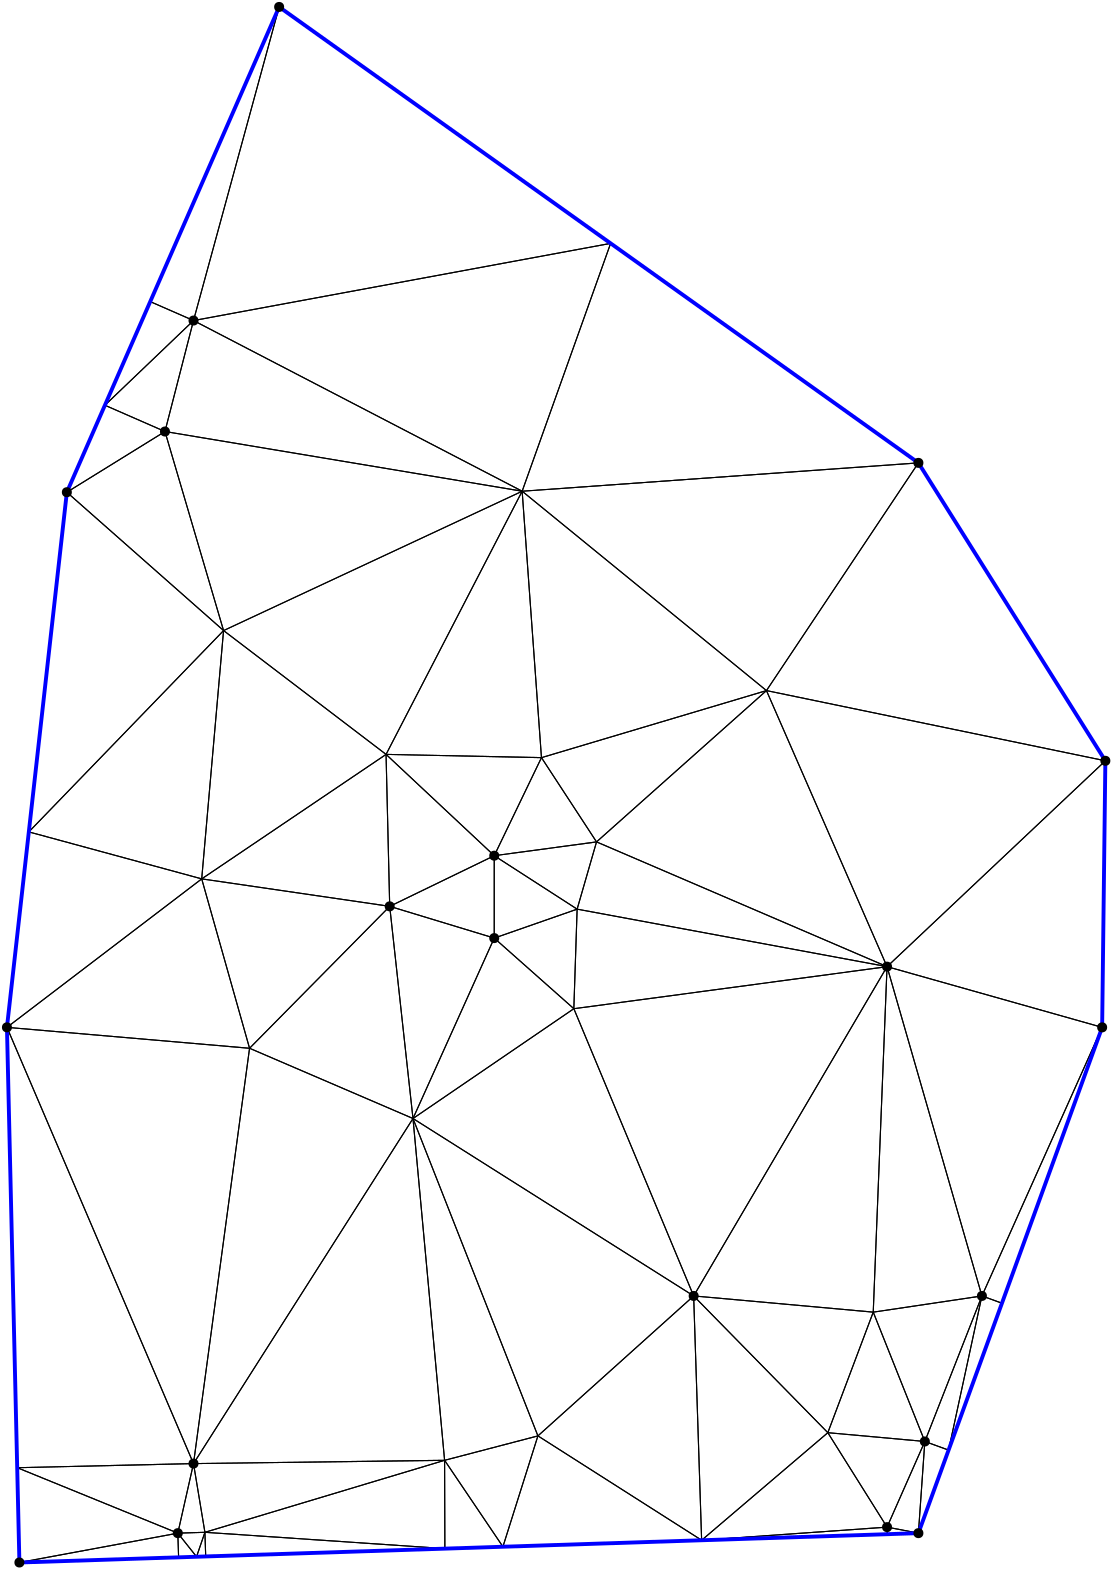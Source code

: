 <?xml version="1.0"?>
<!DOCTYPE ipe SYSTEM "ipe.dtd">
<ipe version="70218" creator="Ipe 7.2.24">
<info created="D:20221020151441" modified="D:20221020151441"/>
<ipestyle name="basic">
<symbol name="mark/disk(sx)" transformations="translations">
<path fill="sym-stroke">
0.6 0 0 0.6 0 0 e
</path>
</symbol>
<anglesize name="22.5 deg" value="22.5"/>
<anglesize name="30 deg" value="30"/>
<anglesize name="45 deg" value="45"/>
<anglesize name="60 deg" value="60"/>
<anglesize name="90 deg" value="90"/>
<arrowsize name="large" value="10"/>
<arrowsize name="small" value="5"/>
<arrowsize name="tiny" value="3"/>
<color name="blue" value="0 0 1"/>
<color name="gray" value="0.745"/>
<color name="green" value="0 1 0"/>
<color name="red" value="1 0 0"/>
<color name="pink" value="1 0.753 0.796"/>
<pen name="heavier" value="0.8"/>
<pen name="fat" value="1.4"/>
<pen name="ultrafat" value="2"/>
<gridsize name="16 pts (~6 mm)" value="16"/>
<gridsize name="32 pts (~12 mm)" value="32"/>
<gridsize name="4 pts" value="4"/>
<gridsize name="8 pts (~3 mm)" value="8"/>
<opacity name="10%" value="0.1"/>
<opacity name="25%" value="0.25"/>
<opacity name="50%" value="0.5"/>
<opacity name="75%" value="0.75"/>
<symbolsize name="large" value="5"/>
<symbolsize name="small" value="2"/>
<symbolsize name="tiny" value="1.1"/>
<textsize name="huge" value="\huge"/>
<textsize name="large" value="\large"/>
<textsize name="small" value="\small"/>
<textsize name="tiny" value="	iny"/>
<tiling name="falling" angle="-60" step="4" width="1"/>
<tiling name="rising" angle="30" step="4" width="1"/>
</ipestyle>
<page>
<layer name="hull"/>
<layer name="constraints"/>
<layer name="triangulation"/>
<layer name="obtuse"/>
<layer name="blub"/>
<layer name="problems"/>
<view layers="hull constraints triangulation obtuse blub" active="triangulation"/>
<path layer="triangulation" stroke="black">
72.8829 679.154 m 
93.9823 607.497 l 
</path>
<path layer="triangulation" stroke="black">
93.9823 607.497 m 
201.475 657.661 l 
</path>
<path layer="triangulation" stroke="black">
201.475 657.661 m 
72.8829 679.154 l 
</path>
<path layer="triangulation" stroke="black">
327.866 362.129 m 
332.836 486.505 l 
</path>
<path layer="triangulation" stroke="black">
332.836 486.505 m 
263.216 367.963 l 
</path>
<path layer="triangulation" stroke="black">
263.216 367.963 m 
327.866 362.129 l 
</path>
<path layer="triangulation" stroke="black">
289.423 585.889 m 
344.126 667.865 l 
</path>
<path layer="triangulation" stroke="black">
344.126 667.865 m 
201.475 657.661 l 
</path>
<path layer="triangulation" stroke="black">
201.475 657.661 m 
289.423 585.889 l 
</path>
<path layer="triangulation" stroke="black">
103.338 457.122 m 
16 464.649 l 
</path>
<path layer="triangulation" stroke="black">
16 464.649 m 
83.1595 307.606 l 
</path>
<path layer="triangulation" stroke="black">
83.1595 307.606 m 
103.338 457.122 l 
</path>
<path layer="triangulation" stroke="black">
77.7985 273.871 m 
84.254 274.082 l 
</path>
<path layer="triangulation" stroke="black">
84.254 274.082 m 
77.5146 282.566 l 
</path>
<path layer="triangulation" stroke="black">
77.5146 282.566 m 
77.7985 273.871 l 
</path>
<path layer="triangulation" stroke="black">
221.264 507.204 m 
191.425 526.453 l 
</path>
<path layer="triangulation" stroke="black">
191.425 526.453 m 
191.425 496.782 l 
</path>
<path layer="triangulation" stroke="black">
191.425 496.782 m 
221.264 507.204 l 
</path>
<path layer="triangulation" stroke="black">
327.866 362.129 m 
346.442 315.567 l 
</path>
<path layer="triangulation" stroke="black">
346.442 315.567 m 
366.995 367.963 l 
</path>
<path layer="triangulation" stroke="black">
366.995 367.963 m 
327.866 362.129 l 
</path>
<path layer="triangulation" stroke="black">
77.5146 282.566 m 
84.254 274.082 l 
</path>
<path layer="triangulation" stroke="black">
84.254 274.082 m 
87.2687 282.871 l 
</path>
<path layer="triangulation" stroke="black">
87.2687 282.871 m 
77.5146 282.566 l 
</path>
<path layer="triangulation" stroke="black">
83.1595 307.606 m 
19.6921 306.128 l 
</path>
<path layer="triangulation" stroke="black">
19.6921 306.128 m 
77.5146 282.566 l 
</path>
<path layer="triangulation" stroke="black">
77.5146 282.566 m 
83.1595 307.606 l 
</path>
<path layer="triangulation" stroke="black">
19.6921 306.128 m 
83.1595 307.606 l 
</path>
<path layer="triangulation" stroke="black">
83.1595 307.606 m 
16 464.649 l 
</path>
<path layer="triangulation" stroke="black">
16 464.649 m 
19.6921 306.128 l 
</path>
<path layer="triangulation" stroke="black">
162.176 431.836 m 
153.793 508.216 l 
</path>
<path layer="triangulation" stroke="black">
153.793 508.216 m 
103.338 457.122 l 
</path>
<path layer="triangulation" stroke="black">
103.338 457.122 m 
162.176 431.836 l 
</path>
<path layer="triangulation" stroke="black">
191.425 526.453 m 
208.428 561.75 l 
</path>
<path layer="triangulation" stroke="black">
208.428 561.75 m 
152.481 562.917 l 
</path>
<path layer="triangulation" stroke="black">
152.481 562.917 m 
191.425 526.453 l 
</path>
<path layer="triangulation" stroke="black">
83.1595 719.103 m 
51.2641 688.611 l 
</path>
<path layer="triangulation" stroke="black">
51.2641 688.611 m 
72.8829 679.154 l 
</path>
<path layer="triangulation" stroke="black">
72.8829 679.154 m 
83.1595 719.103 l 
</path>
<path layer="triangulation" stroke="black">
86.1145 518.103 m 
153.793 508.216 l 
</path>
<path layer="triangulation" stroke="black">
153.793 508.216 m 
152.481 562.917 l 
</path>
<path layer="triangulation" stroke="black">
152.481 562.917 m 
86.1145 518.103 l 
</path>
<path layer="triangulation" stroke="black">
67.5831 725.916 m 
83.1595 719.103 l 
</path>
<path layer="triangulation" stroke="black">
83.1595 719.103 m 
113.989 832 l 
</path>
<path layer="triangulation" stroke="black">
113.989 832 m 
67.5831 725.916 l 
</path>
<path layer="triangulation" stroke="black">
411.43 560.612 m 
344.126 667.865 l 
</path>
<path layer="triangulation" stroke="black">
344.126 667.865 m 
289.423 585.889 l 
</path>
<path layer="triangulation" stroke="black">
289.423 585.889 m 
411.43 560.612 l 
</path>
<path layer="triangulation" stroke="black">
152.481 562.917 m 
201.475 657.661 l 
</path>
<path layer="triangulation" stroke="black">
201.475 657.661 m 
93.9823 607.497 l 
</path>
<path layer="triangulation" stroke="black">
93.9823 607.497 m 
152.481 562.917 l 
</path>
<path layer="triangulation" stroke="black">
233.326 746.888 m 
113.989 832 l 
</path>
<path layer="triangulation" stroke="black">
113.989 832 m 
83.1595 719.103 l 
</path>
<path layer="triangulation" stroke="black">
83.1595 719.103 m 
233.326 746.888 l 
</path>
<path layer="triangulation" stroke="black">
410.272 464.649 m 
332.836 486.505 l 
</path>
<path layer="triangulation" stroke="black">
332.836 486.505 m 
366.995 367.963 l 
</path>
<path layer="triangulation" stroke="black">
366.995 367.963 m 
410.272 464.649 l 
</path>
<path layer="triangulation" stroke="black">
191.425 526.453 m 
153.793 508.216 l 
</path>
<path layer="triangulation" stroke="black">
153.793 508.216 m 
191.425 496.782 l 
</path>
<path layer="triangulation" stroke="black">
191.425 496.782 m 
191.425 526.453 l 
</path>
<path layer="triangulation" stroke="black">
220.081 471.371 m 
332.836 486.505 l 
</path>
<path layer="triangulation" stroke="black">
332.836 486.505 m 
221.264 507.204 l 
</path>
<path layer="triangulation" stroke="black">
221.264 507.204 m 
220.081 471.371 l 
</path>
<path layer="triangulation" stroke="black">
410.272 464.649 m 
411.43 560.612 l 
</path>
<path layer="triangulation" stroke="black">
411.43 560.612 m 
332.836 486.505 l 
</path>
<path layer="triangulation" stroke="black">
332.836 486.505 m 
410.272 464.649 l 
</path>
<path layer="triangulation" stroke="black">
354.987 312.463 m 
346.442 315.567 l 
</path>
<path layer="triangulation" stroke="black">
346.442 315.567 m 
344.126 282.566 l 
</path>
<path layer="triangulation" stroke="black">
344.126 282.566 m 
354.987 312.463 l 
</path>
<path layer="triangulation" stroke="black">
327.866 362.129 m 
263.216 367.963 l 
</path>
<path layer="triangulation" stroke="black">
263.216 367.963 m 
311.517 318.733 l 
</path>
<path layer="triangulation" stroke="black">
311.517 318.733 m 
327.866 362.129 l 
</path>
<path layer="triangulation" stroke="black">
162.176 431.836 m 
103.338 457.122 l 
</path>
<path layer="triangulation" stroke="black">
103.338 457.122 m 
83.1595 307.606 l 
</path>
<path layer="triangulation" stroke="black">
83.1595 307.606 m 
162.176 431.836 l 
</path>
<path layer="triangulation" stroke="black">
332.836 284.737 m 
344.126 282.566 l 
</path>
<path layer="triangulation" stroke="black">
344.126 282.566 m 
346.442 315.567 l 
</path>
<path layer="triangulation" stroke="black">
346.442 315.567 m 
332.836 284.737 l 
</path>
<path layer="triangulation" stroke="black">
221.264 507.204 m 
228.25 531.416 l 
</path>
<path layer="triangulation" stroke="black">
228.25 531.416 m 
191.425 526.453 l 
</path>
<path layer="triangulation" stroke="black">
191.425 526.453 m 
221.264 507.204 l 
</path>
<path layer="triangulation" stroke="black">
344.126 667.865 m 
233.326 746.888 l 
</path>
<path layer="triangulation" stroke="black">
233.326 746.888 m 
201.475 657.661 l 
</path>
<path layer="triangulation" stroke="black">
201.475 657.661 m 
344.126 667.865 l 
</path>
<path layer="triangulation" stroke="black">
152.481 562.917 m 
93.9823 607.497 l 
</path>
<path layer="triangulation" stroke="black">
93.9823 607.497 m 
86.1145 518.103 l 
</path>
<path layer="triangulation" stroke="black">
86.1145 518.103 m 
152.481 562.917 l 
</path>
<path layer="triangulation" stroke="black">
72.8829 679.154 m 
37.5663 657.299 l 
</path>
<path layer="triangulation" stroke="black">
37.5663 657.299 m 
93.9823 607.497 l 
</path>
<path layer="triangulation" stroke="black">
93.9823 607.497 m 
72.8829 679.154 l 
</path>
<path layer="triangulation" stroke="black">
37.5663 657.299 m 
72.8829 679.154 l 
</path>
<path layer="triangulation" stroke="black">
72.8829 679.154 m 
51.2641 688.611 l 
</path>
<path layer="triangulation" stroke="black">
51.2641 688.611 m 
37.5663 657.299 l 
</path>
<path layer="triangulation" stroke="black">
72.8829 679.154 m 
201.475 657.661 l 
</path>
<path layer="triangulation" stroke="black">
201.475 657.661 m 
83.1595 719.103 l 
</path>
<path layer="triangulation" stroke="black">
83.1595 719.103 m 
72.8829 679.154 l 
</path>
<path layer="triangulation" stroke="black">
162.176 431.836 m 
220.081 471.371 l 
</path>
<path layer="triangulation" stroke="black">
220.081 471.371 m 
191.425 496.782 l 
</path>
<path layer="triangulation" stroke="black">
191.425 496.782 m 
162.176 431.836 l 
</path>
<path layer="triangulation" stroke="black">
332.836 486.505 m 
289.423 585.889 l 
</path>
<path layer="triangulation" stroke="black">
289.423 585.889 m 
228.25 531.416 l 
</path>
<path layer="triangulation" stroke="black">
228.25 531.416 m 
332.836 486.505 l 
</path>
<path layer="triangulation" stroke="black">
366.995 367.963 m 
374.198 365.346 l 
</path>
<path layer="triangulation" stroke="black">
374.198 365.346 m 
410.272 464.649 l 
</path>
<path layer="triangulation" stroke="black">
410.272 464.649 m 
366.995 367.963 l 
</path>
<path layer="triangulation" stroke="black">
366.995 367.963 m 
346.442 315.567 l 
</path>
<path layer="triangulation" stroke="black">
346.442 315.567 m 
354.987 312.463 l 
</path>
<path layer="triangulation" stroke="black">
354.987 312.463 m 
366.995 367.963 l 
</path>
<path layer="triangulation" stroke="black">
87.5521 274.19 m 
87.2687 282.871 l 
</path>
<path layer="triangulation" stroke="black">
87.2687 282.871 m 
84.254 274.082 l 
</path>
<path layer="triangulation" stroke="black">
84.254 274.082 m 
87.5521 274.19 l 
</path>
<path layer="triangulation" stroke="black">
332.836 284.737 m 
346.442 315.567 l 
</path>
<path layer="triangulation" stroke="black">
346.442 315.567 m 
311.517 318.733 l 
</path>
<path layer="triangulation" stroke="black">
311.517 318.733 m 
332.836 284.737 l 
</path>
<path layer="triangulation" stroke="black">
77.5146 282.566 m 
20.4869 272 l 
</path>
<path layer="triangulation" stroke="black">
20.4869 272 m 
77.7985 273.871 l 
</path>
<path layer="triangulation" stroke="black">
77.7985 273.871 m 
77.5146 282.566 l 
</path>
<path layer="triangulation" stroke="black">
207.148 317.579 m 
266.088 280.018 l 
</path>
<path layer="triangulation" stroke="black">
266.088 280.018 m 
263.216 367.963 l 
</path>
<path layer="triangulation" stroke="black">
263.216 367.963 m 
207.148 317.579 l 
</path>
<path layer="triangulation" stroke="black">
194.549 277.683 m 
266.088 280.018 l 
</path>
<path layer="triangulation" stroke="black">
266.088 280.018 m 
207.148 317.579 l 
</path>
<path layer="triangulation" stroke="black">
207.148 317.579 m 
194.549 277.683 l 
</path>
<path layer="triangulation" stroke="black">
173.651 277 m 
87.2687 282.871 l 
</path>
<path layer="triangulation" stroke="black">
87.2687 282.871 m 
87.5521 274.19 l 
</path>
<path layer="triangulation" stroke="black">
87.5521 274.19 m 
173.651 277 l 
</path>
<path layer="triangulation" stroke="black">
83.1595 307.606 m 
77.5146 282.566 l 
</path>
<path layer="triangulation" stroke="black">
77.5146 282.566 m 
87.2687 282.871 l 
</path>
<path layer="triangulation" stroke="black">
87.2687 282.871 m 
83.1595 307.606 l 
</path>
<path layer="triangulation" stroke="black">
20.4869 272 m 
77.5146 282.566 l 
</path>
<path layer="triangulation" stroke="black">
77.5146 282.566 m 
19.6921 306.128 l 
</path>
<path layer="triangulation" stroke="black">
19.6921 306.128 m 
20.4869 272 l 
</path>
<path layer="triangulation" stroke="black">
37.5663 657.299 m 
23.8771 535.014 l 
</path>
<path layer="triangulation" stroke="black">
23.8771 535.014 m 
93.9823 607.497 l 
</path>
<path layer="triangulation" stroke="black">
93.9823 607.497 m 
37.5663 657.299 l 
</path>
<path layer="triangulation" stroke="black">
16 464.649 m 
103.338 457.122 l 
</path>
<path layer="triangulation" stroke="black">
103.338 457.122 m 
86.1145 518.103 l 
</path>
<path layer="triangulation" stroke="black">
86.1145 518.103 m 
16 464.649 l 
</path>
<path layer="triangulation" stroke="black">
86.1145 518.103 m 
23.8771 535.014 l 
</path>
<path layer="triangulation" stroke="black">
23.8771 535.014 m 
16 464.649 l 
</path>
<path layer="triangulation" stroke="black">
16 464.649 m 
86.1145 518.103 l 
</path>
<path layer="triangulation" stroke="black">
86.1145 518.103 m 
93.9823 607.497 l 
</path>
<path layer="triangulation" stroke="black">
93.9823 607.497 m 
23.8771 535.014 l 
</path>
<path layer="triangulation" stroke="black">
23.8771 535.014 m 
86.1145 518.103 l 
</path>
<path layer="triangulation" stroke="black">
51.2641 688.611 m 
83.1595 719.103 l 
</path>
<path layer="triangulation" stroke="black">
83.1595 719.103 m 
67.5831 725.916 l 
</path>
<path layer="triangulation" stroke="black">
67.5831 725.916 m 
51.2641 688.611 l 
</path>
<path layer="triangulation" stroke="black">
191.425 526.453 m 
152.481 562.917 l 
</path>
<path layer="triangulation" stroke="black">
152.481 562.917 m 
153.793 508.216 l 
</path>
<path layer="triangulation" stroke="black">
153.793 508.216 m 
191.425 526.453 l 
</path>
<path layer="triangulation" stroke="black">
201.475 657.661 m 
233.326 746.888 l 
</path>
<path layer="triangulation" stroke="black">
233.326 746.888 m 
83.1595 719.103 l 
</path>
<path layer="triangulation" stroke="black">
83.1595 719.103 m 
201.475 657.661 l 
</path>
<path layer="triangulation" stroke="black">
173.554 308.792 m 
162.176 431.836 l 
</path>
<path layer="triangulation" stroke="black">
162.176 431.836 m 
83.1595 307.606 l 
</path>
<path layer="triangulation" stroke="black">
83.1595 307.606 m 
173.554 308.792 l 
</path>
<path layer="triangulation" stroke="black">
153.793 508.216 m 
86.1145 518.103 l 
</path>
<path layer="triangulation" stroke="black">
86.1145 518.103 m 
103.338 457.122 l 
</path>
<path layer="triangulation" stroke="black">
103.338 457.122 m 
153.793 508.216 l 
</path>
<path layer="triangulation" stroke="black">
220.081 471.371 m 
162.176 431.836 l 
</path>
<path layer="triangulation" stroke="black">
162.176 431.836 m 
263.216 367.963 l 
</path>
<path layer="triangulation" stroke="black">
263.216 367.963 m 
220.081 471.371 l 
</path>
<path layer="triangulation" stroke="black">
191.425 496.782 m 
153.793 508.216 l 
</path>
<path layer="triangulation" stroke="black">
153.793 508.216 m 
162.176 431.836 l 
</path>
<path layer="triangulation" stroke="black">
162.176 431.836 m 
191.425 496.782 l 
</path>
<path layer="triangulation" stroke="black">
162.176 431.836 m 
207.148 317.579 l 
</path>
<path layer="triangulation" stroke="black">
207.148 317.579 m 
263.216 367.963 l 
</path>
<path layer="triangulation" stroke="black">
263.216 367.963 m 
162.176 431.836 l 
</path>
<path layer="triangulation" stroke="black">
173.554 308.792 m 
173.651 277 l 
</path>
<path layer="triangulation" stroke="black">
173.651 277 m 
194.549 277.683 l 
</path>
<path layer="triangulation" stroke="black">
194.549 277.683 m 
173.554 308.792 l 
</path>
<path layer="triangulation" stroke="black">
332.836 486.505 m 
220.081 471.371 l 
</path>
<path layer="triangulation" stroke="black">
220.081 471.371 m 
263.216 367.963 l 
</path>
<path layer="triangulation" stroke="black">
263.216 367.963 m 
332.836 486.505 l 
</path>
<path layer="triangulation" stroke="black">
221.264 507.204 m 
191.425 496.782 l 
</path>
<path layer="triangulation" stroke="black">
191.425 496.782 m 
220.081 471.371 l 
</path>
<path layer="triangulation" stroke="black">
220.081 471.371 m 
221.264 507.204 l 
</path>
<path layer="triangulation" stroke="black">
208.428 561.75 m 
201.475 657.661 l 
</path>
<path layer="triangulation" stroke="black">
201.475 657.661 m 
152.481 562.917 l 
</path>
<path layer="triangulation" stroke="black">
152.481 562.917 m 
208.428 561.75 l 
</path>
<path layer="triangulation" stroke="black">
208.428 561.75 m 
289.423 585.889 l 
</path>
<path layer="triangulation" stroke="black">
289.423 585.889 m 
201.475 657.661 l 
</path>
<path layer="triangulation" stroke="black">
201.475 657.661 m 
208.428 561.75 l 
</path>
<path layer="triangulation" stroke="black">
228.25 531.416 m 
289.423 585.889 l 
</path>
<path layer="triangulation" stroke="black">
289.423 585.889 m 
208.428 561.75 l 
</path>
<path layer="triangulation" stroke="black">
208.428 561.75 m 
228.25 531.416 l 
</path>
<path layer="triangulation" stroke="black">
332.836 486.505 m 
411.43 560.612 l 
</path>
<path layer="triangulation" stroke="black">
411.43 560.612 m 
289.423 585.889 l 
</path>
<path layer="triangulation" stroke="black">
289.423 585.889 m 
332.836 486.505 l 
</path>
<path layer="triangulation" stroke="black">
191.425 526.453 m 
228.25 531.416 l 
</path>
<path layer="triangulation" stroke="black">
228.25 531.416 m 
208.428 561.75 l 
</path>
<path layer="triangulation" stroke="black">
208.428 561.75 m 
191.425 526.453 l 
</path>
<path layer="triangulation" stroke="black">
221.264 507.204 m 
332.836 486.505 l 
</path>
<path layer="triangulation" stroke="black">
332.836 486.505 m 
228.25 531.416 l 
</path>
<path layer="triangulation" stroke="black">
228.25 531.416 m 
221.264 507.204 l 
</path>
<path layer="triangulation" stroke="black">
346.442 315.567 m 
327.866 362.129 l 
</path>
<path layer="triangulation" stroke="black">
327.866 362.129 m 
311.517 318.733 l 
</path>
<path layer="triangulation" stroke="black">
311.517 318.733 m 
346.442 315.567 l 
</path>
<path layer="triangulation" stroke="black">
366.995 367.963 m 
332.836 486.505 l 
</path>
<path layer="triangulation" stroke="black">
332.836 486.505 m 
327.866 362.129 l 
</path>
<path layer="triangulation" stroke="black">
327.866 362.129 m 
366.995 367.963 l 
</path>
<path layer="triangulation" stroke="black">
374.198 365.346 m 
366.995 367.963 l 
</path>
<path layer="triangulation" stroke="black">
366.995 367.963 m 
354.987 312.463 l 
</path>
<path layer="triangulation" stroke="black">
354.987 312.463 m 
374.198 365.346 l 
</path>
<path layer="triangulation" stroke="black">
332.836 284.737 m 
332.919 282.2 l 
</path>
<path layer="triangulation" stroke="black">
332.919 282.2 m 
344.126 282.566 l 
</path>
<path layer="triangulation" stroke="black">
344.126 282.566 m 
332.836 284.737 l 
</path>
<path layer="triangulation" stroke="black">
332.836 284.737 m 
311.517 318.733 l 
</path>
<path layer="triangulation" stroke="black">
311.517 318.733 m 
266.088 280.018 l 
</path>
<path layer="triangulation" stroke="black">
266.088 280.018 m 
332.836 284.737 l 
</path>
<path layer="triangulation" stroke="black">
162.176 431.836 m 
173.554 308.792 l 
</path>
<path layer="triangulation" stroke="black">
173.554 308.792 m 
207.148 317.579 l 
</path>
<path layer="triangulation" stroke="black">
207.148 317.579 m 
162.176 431.836 l 
</path>
<path layer="triangulation" stroke="black">
83.1595 307.606 m 
87.2687 282.871 l 
</path>
<path layer="triangulation" stroke="black">
87.2687 282.871 m 
173.554 308.792 l 
</path>
<path layer="triangulation" stroke="black">
173.554 308.792 m 
83.1595 307.606 l 
</path>
<path layer="triangulation" stroke="black">
173.554 308.792 m 
87.2687 282.871 l 
</path>
<path layer="triangulation" stroke="black">
87.2687 282.871 m 
173.651 277 l 
</path>
<path layer="triangulation" stroke="black">
173.651 277 m 
173.554 308.792 l 
</path>
<path layer="triangulation" stroke="black">
207.148 317.579 m 
173.554 308.792 l 
</path>
<path layer="triangulation" stroke="black">
173.554 308.792 m 
194.549 277.683 l 
</path>
<path layer="triangulation" stroke="black">
194.549 277.683 m 
207.148 317.579 l 
</path>
<path layer="triangulation" stroke="black">
332.836 284.737 m 
266.088 280.018 l 
</path>
<path layer="triangulation" stroke="black">
266.088 280.018 m 
332.919 282.2 l 
</path>
<path layer="triangulation" stroke="black">
332.919 282.2 m 
332.836 284.737 l 
</path>
<path layer="triangulation" stroke="black">
311.517 318.733 m 
263.216 367.963 l 
</path>
<path layer="triangulation" stroke="black">
263.216 367.963 m 
266.088 280.018 l 
</path>
<path layer="triangulation" stroke="black">
266.088 280.018 m 
311.517 318.733 l 
</path>
<path layer="hull" stroke="blue" pen="fat">
16 464.649 m 
20.4869 272 l 
</path>
<path layer="hull" stroke="blue" pen="fat">
20.4869 272 m 
344.126 282.566 l 
</path>
<path layer="hull" stroke="blue" pen="fat">
344.126 282.566 m 
410.272 464.649 l 
</path>
<path layer="hull" stroke="blue" pen="fat">
410.272 464.649 m 
411.43 560.612 l 
</path>
<path layer="hull" stroke="blue" pen="fat">
411.43 560.612 m 
344.126 667.865 l 
</path>
<path layer="hull" stroke="blue" pen="fat">
344.126 667.865 m 
113.989 832 l 
</path>
<path layer="hull" stroke="blue" pen="fat">
113.989 832 m 
37.5663 657.299 l 
</path>
<path layer="hull" stroke="blue" pen="fat">
37.5663 657.299 m 
16 464.649 l 
</path>
<use layer="points" name="mark/disk(sx)" pos="344.126 667.865" size="normal" stroke="black"/>
<use layer="points" name="mark/disk(sx)" pos="344.126 282.566" size="normal" stroke="black"/>
<use layer="points" name="mark/disk(sx)" pos="191.425 526.453" size="normal" stroke="black"/>
<use layer="points" name="mark/disk(sx)" pos="83.1595 307.606" size="normal" stroke="black"/>
<use layer="points" name="mark/disk(sx)" pos="16 464.649" size="normal" stroke="black"/>
<use layer="points" name="mark/disk(sx)" pos="332.836 284.737" size="normal" stroke="black"/>
<use layer="points" name="mark/disk(sx)" pos="113.989 832" size="normal" stroke="black"/>
<use layer="points" name="mark/disk(sx)" pos="346.442 315.567" size="normal" stroke="black"/>
<use layer="points" name="mark/disk(sx)" pos="411.43 560.612" size="normal" stroke="black"/>
<use layer="points" name="mark/disk(sx)" pos="72.8829 679.154" size="normal" stroke="black"/>
<use layer="points" name="mark/disk(sx)" pos="191.425 496.782" size="normal" stroke="black"/>
<use layer="points" name="mark/disk(sx)" pos="37.5663 657.299" size="normal" stroke="black"/>
<use layer="points" name="mark/disk(sx)" pos="77.5146 282.566" size="normal" stroke="black"/>
<use layer="points" name="mark/disk(sx)" pos="20.4869 272" size="normal" stroke="black"/>
<use layer="points" name="mark/disk(sx)" pos="83.1595 719.103" size="normal" stroke="black"/>
<use layer="points" name="mark/disk(sx)" pos="153.793 508.216" size="normal" stroke="black"/>
<use layer="points" name="mark/disk(sx)" pos="410.272 464.649" size="normal" stroke="black"/>
<use layer="points" name="mark/disk(sx)" pos="263.216 367.963" size="normal" stroke="black"/>
<use layer="points" name="mark/disk(sx)" pos="366.995 367.963" size="normal" stroke="black"/>
<use layer="points" name="mark/disk(sx)" pos="332.836 486.505" size="normal" stroke="black"/>
</page>
</ipe>
